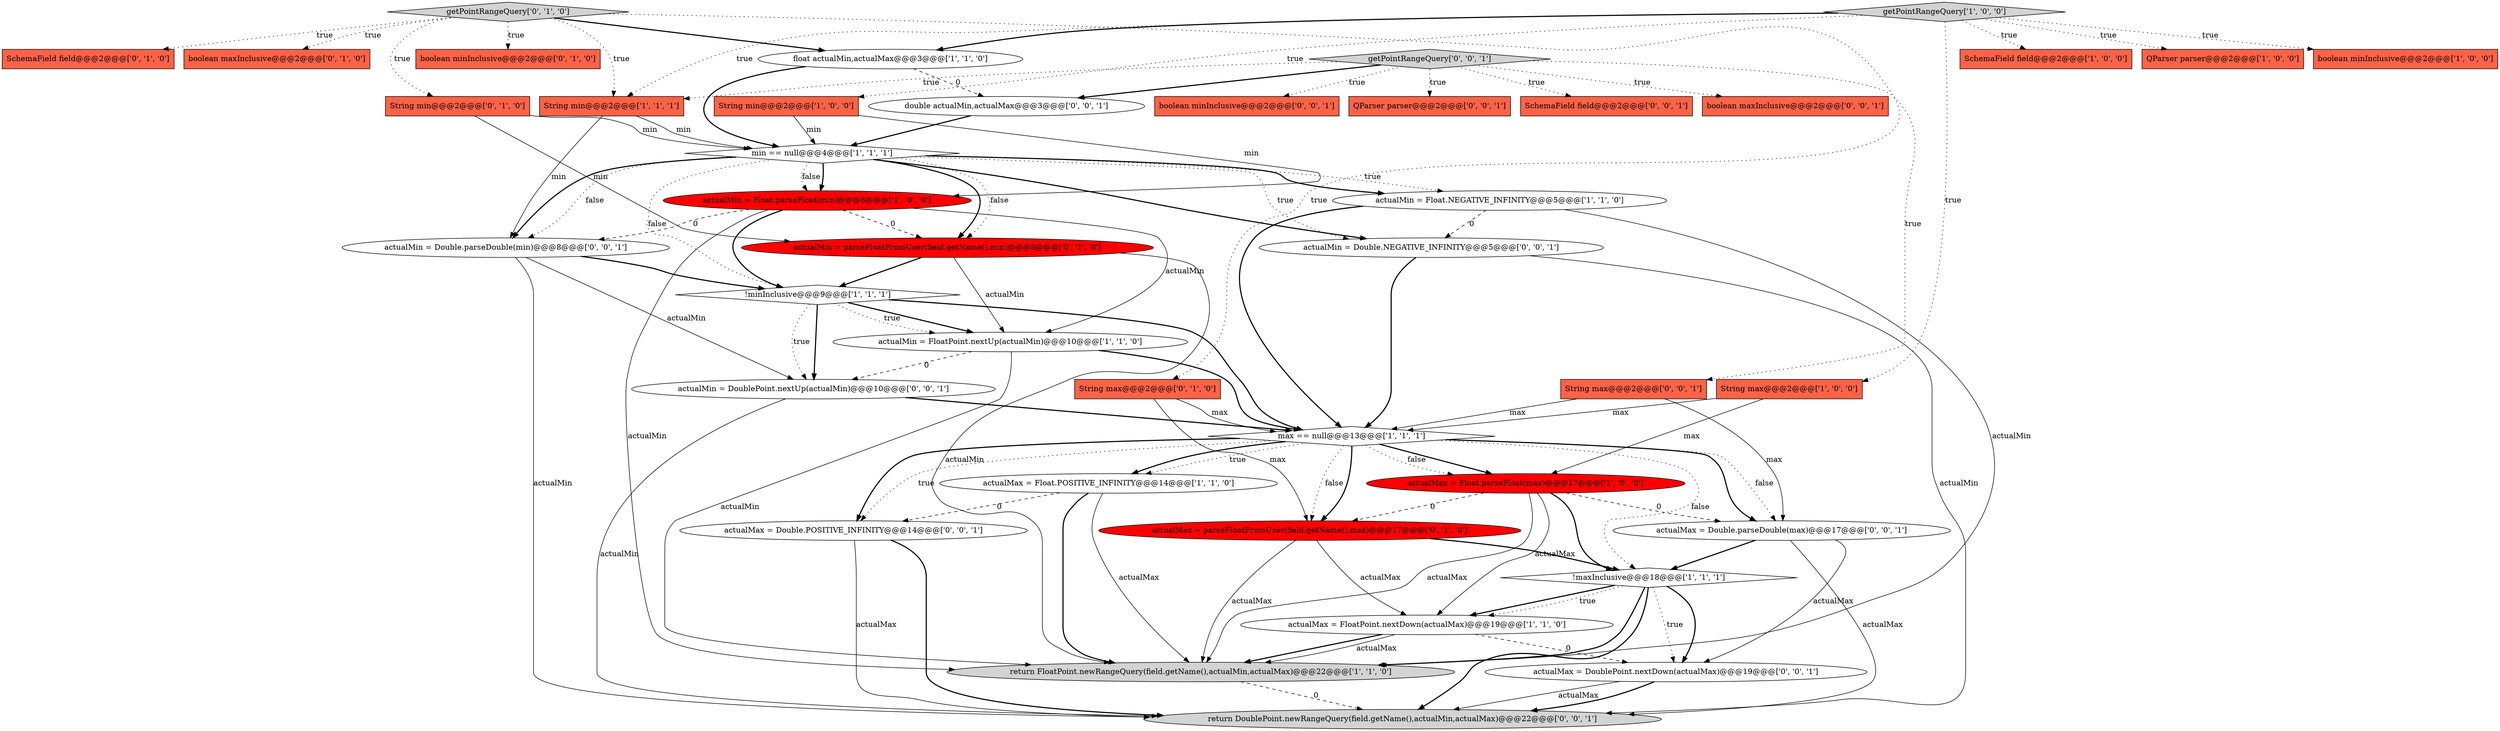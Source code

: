 digraph {
9 [style = filled, label = "String min@@@2@@@['1', '1', '1']", fillcolor = tomato, shape = box image = "AAA0AAABBB1BBB"];
37 [style = filled, label = "SchemaField field@@@2@@@['0', '0', '1']", fillcolor = tomato, shape = box image = "AAA0AAABBB3BBB"];
4 [style = filled, label = "SchemaField field@@@2@@@['1', '0', '0']", fillcolor = tomato, shape = box image = "AAA0AAABBB1BBB"];
33 [style = filled, label = "boolean maxInclusive@@@2@@@['0', '0', '1']", fillcolor = tomato, shape = box image = "AAA0AAABBB3BBB"];
28 [style = filled, label = "boolean minInclusive@@@2@@@['0', '0', '1']", fillcolor = tomato, shape = box image = "AAA0AAABBB3BBB"];
39 [style = filled, label = "String max@@@2@@@['0', '0', '1']", fillcolor = tomato, shape = box image = "AAA0AAABBB3BBB"];
20 [style = filled, label = "SchemaField field@@@2@@@['0', '1', '0']", fillcolor = tomato, shape = box image = "AAA0AAABBB2BBB"];
23 [style = filled, label = "boolean maxInclusive@@@2@@@['0', '1', '0']", fillcolor = tomato, shape = box image = "AAA0AAABBB2BBB"];
32 [style = filled, label = "actualMin = DoublePoint.nextUp(actualMin)@@@10@@@['0', '0', '1']", fillcolor = white, shape = ellipse image = "AAA0AAABBB3BBB"];
36 [style = filled, label = "actualMax = Double.parseDouble(max)@@@17@@@['0', '0', '1']", fillcolor = white, shape = ellipse image = "AAA0AAABBB3BBB"];
7 [style = filled, label = "QParser parser@@@2@@@['1', '0', '0']", fillcolor = tomato, shape = box image = "AAA0AAABBB1BBB"];
18 [style = filled, label = "actualMax = Float.POSITIVE_INFINITY@@@14@@@['1', '1', '0']", fillcolor = white, shape = ellipse image = "AAA0AAABBB1BBB"];
10 [style = filled, label = "!maxInclusive@@@18@@@['1', '1', '1']", fillcolor = white, shape = diamond image = "AAA0AAABBB1BBB"];
2 [style = filled, label = "String min@@@2@@@['1', '0', '0']", fillcolor = tomato, shape = box image = "AAA0AAABBB1BBB"];
21 [style = filled, label = "String min@@@2@@@['0', '1', '0']", fillcolor = tomato, shape = box image = "AAA0AAABBB2BBB"];
38 [style = filled, label = "actualMin = Double.NEGATIVE_INFINITY@@@5@@@['0', '0', '1']", fillcolor = white, shape = ellipse image = "AAA0AAABBB3BBB"];
3 [style = filled, label = "getPointRangeQuery['1', '0', '0']", fillcolor = lightgray, shape = diamond image = "AAA0AAABBB1BBB"];
5 [style = filled, label = "boolean minInclusive@@@2@@@['1', '0', '0']", fillcolor = tomato, shape = box image = "AAA0AAABBB1BBB"];
1 [style = filled, label = "actualMin = Float.NEGATIVE_INFINITY@@@5@@@['1', '1', '0']", fillcolor = white, shape = ellipse image = "AAA0AAABBB1BBB"];
25 [style = filled, label = "String max@@@2@@@['0', '1', '0']", fillcolor = tomato, shape = box image = "AAA0AAABBB2BBB"];
24 [style = filled, label = "boolean minInclusive@@@2@@@['0', '1', '0']", fillcolor = tomato, shape = box image = "AAA0AAABBB2BBB"];
13 [style = filled, label = "actualMax = Float.parseFloat(max)@@@17@@@['1', '0', '0']", fillcolor = red, shape = ellipse image = "AAA1AAABBB1BBB"];
22 [style = filled, label = "getPointRangeQuery['0', '1', '0']", fillcolor = lightgray, shape = diamond image = "AAA0AAABBB2BBB"];
0 [style = filled, label = "min == null@@@4@@@['1', '1', '1']", fillcolor = white, shape = diamond image = "AAA0AAABBB1BBB"];
16 [style = filled, label = "max == null@@@13@@@['1', '1', '1']", fillcolor = white, shape = diamond image = "AAA0AAABBB1BBB"];
27 [style = filled, label = "return DoublePoint.newRangeQuery(field.getName(),actualMin,actualMax)@@@22@@@['0', '0', '1']", fillcolor = lightgray, shape = ellipse image = "AAA0AAABBB3BBB"];
19 [style = filled, label = "actualMin = parseFloatFromUser(field.getName(),min)@@@8@@@['0', '1', '0']", fillcolor = red, shape = ellipse image = "AAA1AAABBB2BBB"];
34 [style = filled, label = "double actualMin,actualMax@@@3@@@['0', '0', '1']", fillcolor = white, shape = ellipse image = "AAA0AAABBB3BBB"];
40 [style = filled, label = "actualMax = DoublePoint.nextDown(actualMax)@@@19@@@['0', '0', '1']", fillcolor = white, shape = ellipse image = "AAA0AAABBB3BBB"];
15 [style = filled, label = "!minInclusive@@@9@@@['1', '1', '1']", fillcolor = white, shape = diamond image = "AAA0AAABBB1BBB"];
31 [style = filled, label = "getPointRangeQuery['0', '0', '1']", fillcolor = lightgray, shape = diamond image = "AAA0AAABBB3BBB"];
26 [style = filled, label = "actualMax = parseFloatFromUser(field.getName(),max)@@@17@@@['0', '1', '0']", fillcolor = red, shape = ellipse image = "AAA1AAABBB2BBB"];
12 [style = filled, label = "actualMax = FloatPoint.nextDown(actualMax)@@@19@@@['1', '1', '0']", fillcolor = white, shape = ellipse image = "AAA0AAABBB1BBB"];
11 [style = filled, label = "return FloatPoint.newRangeQuery(field.getName(),actualMin,actualMax)@@@22@@@['1', '1', '0']", fillcolor = lightgray, shape = ellipse image = "AAA0AAABBB1BBB"];
6 [style = filled, label = "actualMin = FloatPoint.nextUp(actualMin)@@@10@@@['1', '1', '0']", fillcolor = white, shape = ellipse image = "AAA0AAABBB1BBB"];
29 [style = filled, label = "actualMin = Double.parseDouble(min)@@@8@@@['0', '0', '1']", fillcolor = white, shape = ellipse image = "AAA0AAABBB3BBB"];
14 [style = filled, label = "float actualMin,actualMax@@@3@@@['1', '1', '0']", fillcolor = white, shape = ellipse image = "AAA0AAABBB1BBB"];
8 [style = filled, label = "String max@@@2@@@['1', '0', '0']", fillcolor = tomato, shape = box image = "AAA0AAABBB1BBB"];
30 [style = filled, label = "QParser parser@@@2@@@['0', '0', '1']", fillcolor = tomato, shape = box image = "AAA0AAABBB3BBB"];
17 [style = filled, label = "actualMin = Float.parseFloat(min)@@@8@@@['1', '0', '0']", fillcolor = red, shape = ellipse image = "AAA1AAABBB1BBB"];
35 [style = filled, label = "actualMax = Double.POSITIVE_INFINITY@@@14@@@['0', '0', '1']", fillcolor = white, shape = ellipse image = "AAA0AAABBB3BBB"];
25->16 [style = solid, label="max"];
29->15 [style = bold, label=""];
26->10 [style = bold, label=""];
26->12 [style = solid, label="actualMax"];
36->27 [style = solid, label="actualMax"];
39->36 [style = solid, label="max"];
0->15 [style = dotted, label="false"];
13->12 [style = solid, label="actualMax"];
31->28 [style = dotted, label="true"];
6->11 [style = solid, label="actualMin"];
10->12 [style = bold, label=""];
16->26 [style = dotted, label="false"];
1->38 [style = dashed, label="0"];
26->11 [style = solid, label="actualMax"];
39->16 [style = solid, label="max"];
19->15 [style = bold, label=""];
31->9 [style = dotted, label="true"];
21->19 [style = solid, label="min"];
38->27 [style = solid, label="actualMin"];
31->39 [style = dotted, label="true"];
10->11 [style = bold, label=""];
16->10 [style = dotted, label="false"];
0->38 [style = dotted, label="true"];
3->7 [style = dotted, label="true"];
22->23 [style = dotted, label="true"];
0->19 [style = bold, label=""];
0->29 [style = dotted, label="false"];
0->17 [style = bold, label=""];
6->32 [style = dashed, label="0"];
18->11 [style = bold, label=""];
12->11 [style = bold, label=""];
16->26 [style = bold, label=""];
0->29 [style = bold, label=""];
9->0 [style = solid, label="min"];
22->24 [style = dotted, label="true"];
31->33 [style = dotted, label="true"];
13->26 [style = dashed, label="0"];
34->0 [style = bold, label=""];
0->38 [style = bold, label=""];
31->30 [style = dotted, label="true"];
3->5 [style = dotted, label="true"];
22->20 [style = dotted, label="true"];
1->16 [style = bold, label=""];
0->19 [style = dotted, label="false"];
17->15 [style = bold, label=""];
22->9 [style = dotted, label="true"];
22->14 [style = bold, label=""];
2->0 [style = solid, label="min"];
8->16 [style = solid, label="max"];
18->11 [style = solid, label="actualMax"];
16->18 [style = dotted, label="true"];
22->21 [style = dotted, label="true"];
13->10 [style = bold, label=""];
16->36 [style = bold, label=""];
16->13 [style = bold, label=""];
16->18 [style = bold, label=""];
13->11 [style = solid, label="actualMax"];
16->35 [style = dotted, label="true"];
35->27 [style = solid, label="actualMax"];
22->25 [style = dotted, label="true"];
38->16 [style = bold, label=""];
0->17 [style = dotted, label="false"];
3->9 [style = dotted, label="true"];
32->16 [style = bold, label=""];
31->34 [style = bold, label=""];
15->32 [style = dotted, label="true"];
40->27 [style = solid, label="actualMax"];
36->40 [style = solid, label="actualMax"];
21->0 [style = solid, label="min"];
29->32 [style = solid, label="actualMin"];
9->29 [style = solid, label="min"];
16->13 [style = dotted, label="false"];
17->11 [style = solid, label="actualMin"];
0->1 [style = bold, label=""];
40->27 [style = bold, label=""];
10->40 [style = bold, label=""];
25->26 [style = solid, label="max"];
16->36 [style = dotted, label="false"];
11->27 [style = dashed, label="0"];
10->40 [style = dotted, label="true"];
0->1 [style = dotted, label="true"];
36->10 [style = bold, label=""];
8->13 [style = solid, label="max"];
35->27 [style = bold, label=""];
10->12 [style = dotted, label="true"];
31->37 [style = dotted, label="true"];
13->36 [style = dashed, label="0"];
14->34 [style = dashed, label="0"];
12->11 [style = solid, label="actualMax"];
10->27 [style = bold, label=""];
3->14 [style = bold, label=""];
32->27 [style = solid, label="actualMin"];
19->11 [style = solid, label="actualMin"];
29->27 [style = solid, label="actualMin"];
3->4 [style = dotted, label="true"];
15->6 [style = bold, label=""];
15->16 [style = bold, label=""];
17->29 [style = dashed, label="0"];
18->35 [style = dashed, label="0"];
19->6 [style = solid, label="actualMin"];
1->11 [style = solid, label="actualMin"];
14->0 [style = bold, label=""];
12->40 [style = dashed, label="0"];
6->16 [style = bold, label=""];
17->6 [style = solid, label="actualMin"];
15->6 [style = dotted, label="true"];
16->35 [style = bold, label=""];
2->17 [style = solid, label="min"];
15->32 [style = bold, label=""];
3->8 [style = dotted, label="true"];
17->19 [style = dashed, label="0"];
3->2 [style = dotted, label="true"];
}

